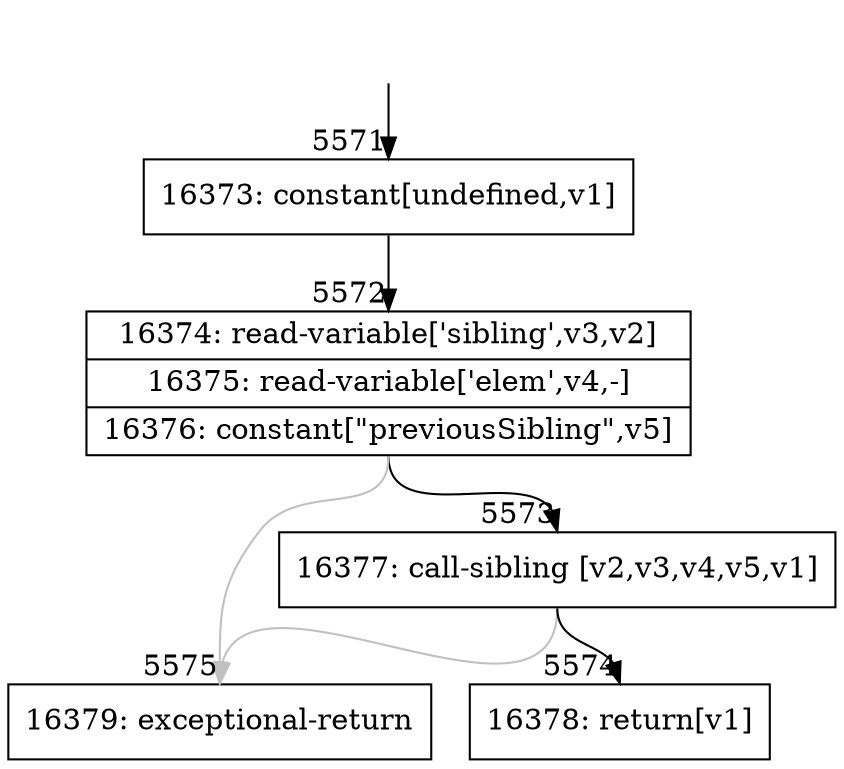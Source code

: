 digraph {
rankdir="TD"
BB_entry354[shape=none,label=""];
BB_entry354 -> BB5571 [tailport=s, headport=n, headlabel="    5571"]
BB5571 [shape=record label="{16373: constant[undefined,v1]}" ] 
BB5571 -> BB5572 [tailport=s, headport=n, headlabel="      5572"]
BB5572 [shape=record label="{16374: read-variable['sibling',v3,v2]|16375: read-variable['elem',v4,-]|16376: constant[\"previousSibling\",v5]}" ] 
BB5572 -> BB5573 [tailport=s, headport=n, headlabel="      5573"]
BB5572 -> BB5575 [tailport=s, headport=n, color=gray, headlabel="      5575"]
BB5573 [shape=record label="{16377: call-sibling [v2,v3,v4,v5,v1]}" ] 
BB5573 -> BB5574 [tailport=s, headport=n, headlabel="      5574"]
BB5573 -> BB5575 [tailport=s, headport=n, color=gray]
BB5574 [shape=record label="{16378: return[v1]}" ] 
BB5575 [shape=record label="{16379: exceptional-return}" ] 
//#$~ 5703
}
